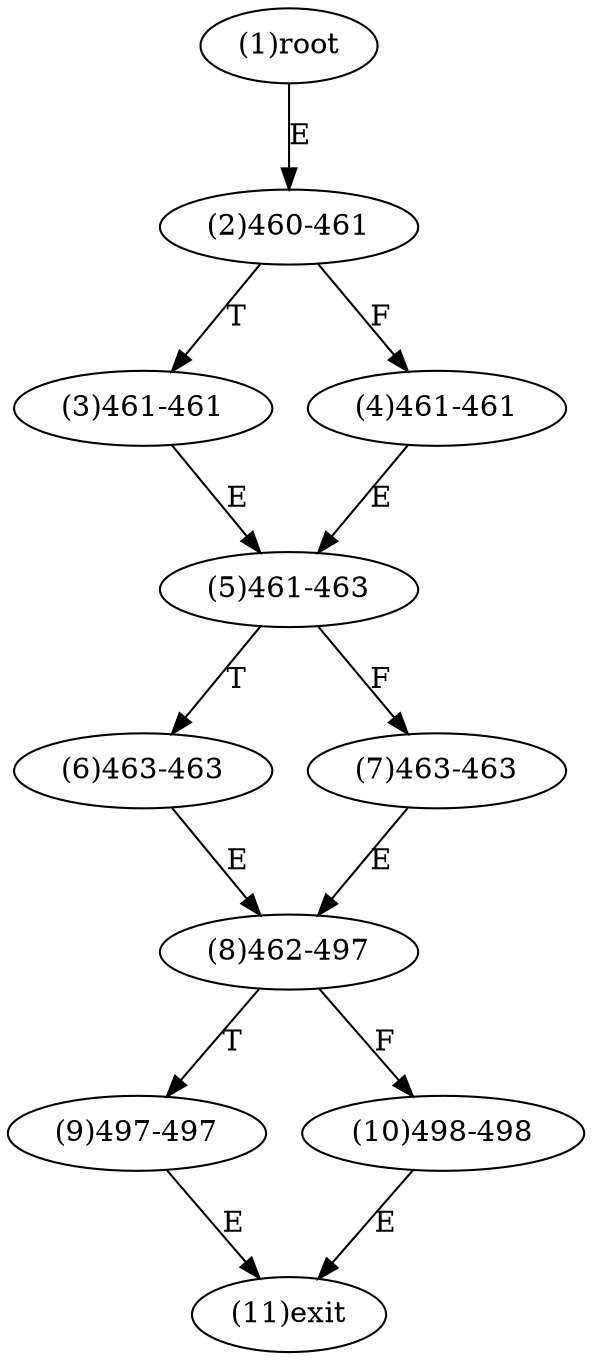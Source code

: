 digraph "" { 
1[ label="(1)root"];
2[ label="(2)460-461"];
3[ label="(3)461-461"];
4[ label="(4)461-461"];
5[ label="(5)461-463"];
6[ label="(6)463-463"];
7[ label="(7)463-463"];
8[ label="(8)462-497"];
9[ label="(9)497-497"];
10[ label="(10)498-498"];
11[ label="(11)exit"];
1->2[ label="E"];
2->4[ label="F"];
2->3[ label="T"];
3->5[ label="E"];
4->5[ label="E"];
5->7[ label="F"];
5->6[ label="T"];
6->8[ label="E"];
7->8[ label="E"];
8->10[ label="F"];
8->9[ label="T"];
9->11[ label="E"];
10->11[ label="E"];
}